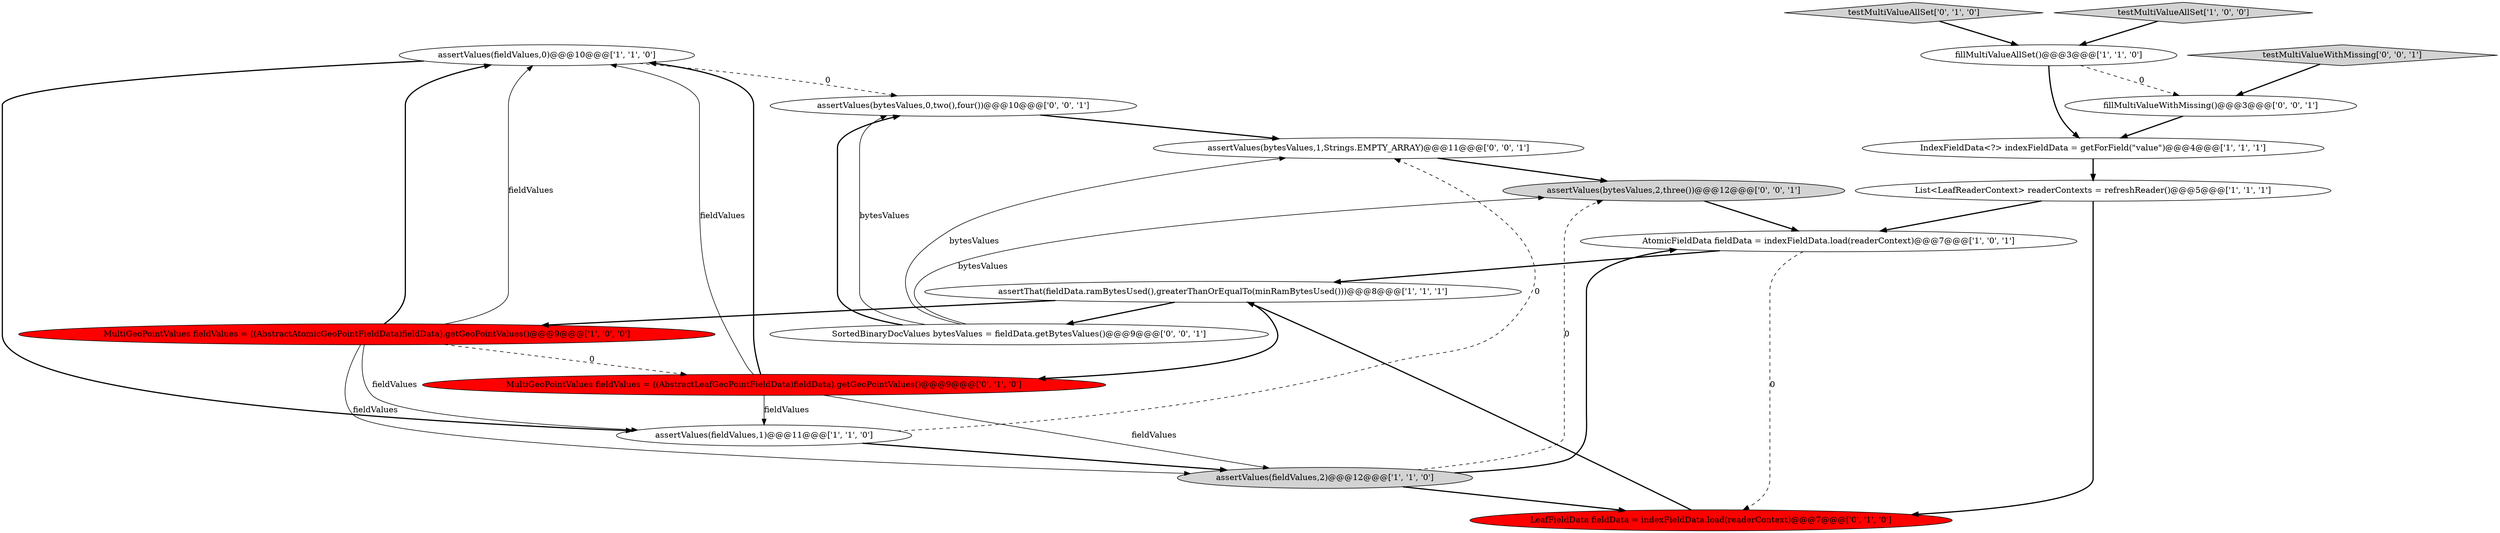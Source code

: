 digraph {
3 [style = filled, label = "assertValues(fieldValues,0)@@@10@@@['1', '1', '0']", fillcolor = white, shape = ellipse image = "AAA0AAABBB1BBB"];
10 [style = filled, label = "testMultiValueAllSet['0', '1', '0']", fillcolor = lightgray, shape = diamond image = "AAA0AAABBB2BBB"];
4 [style = filled, label = "AtomicFieldData fieldData = indexFieldData.load(readerContext)@@@7@@@['1', '0', '1']", fillcolor = white, shape = ellipse image = "AAA0AAABBB1BBB"];
12 [style = filled, label = "MultiGeoPointValues fieldValues = ((AbstractLeafGeoPointFieldData)fieldData).getGeoPointValues()@@@9@@@['0', '1', '0']", fillcolor = red, shape = ellipse image = "AAA1AAABBB2BBB"];
16 [style = filled, label = "testMultiValueWithMissing['0', '0', '1']", fillcolor = lightgray, shape = diamond image = "AAA0AAABBB3BBB"];
6 [style = filled, label = "assertThat(fieldData.ramBytesUsed(),greaterThanOrEqualTo(minRamBytesUsed()))@@@8@@@['1', '1', '1']", fillcolor = white, shape = ellipse image = "AAA0AAABBB1BBB"];
17 [style = filled, label = "SortedBinaryDocValues bytesValues = fieldData.getBytesValues()@@@9@@@['0', '0', '1']", fillcolor = white, shape = ellipse image = "AAA0AAABBB3BBB"];
2 [style = filled, label = "assertValues(fieldValues,2)@@@12@@@['1', '1', '0']", fillcolor = lightgray, shape = ellipse image = "AAA0AAABBB1BBB"];
7 [style = filled, label = "testMultiValueAllSet['1', '0', '0']", fillcolor = lightgray, shape = diamond image = "AAA0AAABBB1BBB"];
9 [style = filled, label = "List<LeafReaderContext> readerContexts = refreshReader()@@@5@@@['1', '1', '1']", fillcolor = white, shape = ellipse image = "AAA0AAABBB1BBB"];
13 [style = filled, label = "assertValues(bytesValues,1,Strings.EMPTY_ARRAY)@@@11@@@['0', '0', '1']", fillcolor = white, shape = ellipse image = "AAA0AAABBB3BBB"];
0 [style = filled, label = "MultiGeoPointValues fieldValues = ((AbstractAtomicGeoPointFieldData)fieldData).getGeoPointValues()@@@9@@@['1', '0', '0']", fillcolor = red, shape = ellipse image = "AAA1AAABBB1BBB"];
15 [style = filled, label = "assertValues(bytesValues,0,two(),four())@@@10@@@['0', '0', '1']", fillcolor = white, shape = ellipse image = "AAA0AAABBB3BBB"];
14 [style = filled, label = "fillMultiValueWithMissing()@@@3@@@['0', '0', '1']", fillcolor = white, shape = ellipse image = "AAA0AAABBB3BBB"];
5 [style = filled, label = "IndexFieldData<?> indexFieldData = getForField(\"value\")@@@4@@@['1', '1', '1']", fillcolor = white, shape = ellipse image = "AAA0AAABBB1BBB"];
1 [style = filled, label = "fillMultiValueAllSet()@@@3@@@['1', '1', '0']", fillcolor = white, shape = ellipse image = "AAA0AAABBB1BBB"];
18 [style = filled, label = "assertValues(bytesValues,2,three())@@@12@@@['0', '0', '1']", fillcolor = lightgray, shape = ellipse image = "AAA0AAABBB3BBB"];
11 [style = filled, label = "LeafFieldData fieldData = indexFieldData.load(readerContext)@@@7@@@['0', '1', '0']", fillcolor = red, shape = ellipse image = "AAA1AAABBB2BBB"];
8 [style = filled, label = "assertValues(fieldValues,1)@@@11@@@['1', '1', '0']", fillcolor = white, shape = ellipse image = "AAA0AAABBB1BBB"];
1->5 [style = bold, label=""];
0->3 [style = bold, label=""];
6->17 [style = bold, label=""];
12->8 [style = solid, label="fieldValues"];
15->13 [style = bold, label=""];
7->1 [style = bold, label=""];
9->11 [style = bold, label=""];
5->9 [style = bold, label=""];
1->14 [style = dashed, label="0"];
4->6 [style = bold, label=""];
9->4 [style = bold, label=""];
11->6 [style = bold, label=""];
17->15 [style = solid, label="bytesValues"];
6->0 [style = bold, label=""];
0->12 [style = dashed, label="0"];
0->3 [style = solid, label="fieldValues"];
12->2 [style = solid, label="fieldValues"];
2->4 [style = bold, label=""];
17->13 [style = solid, label="bytesValues"];
8->13 [style = dashed, label="0"];
18->4 [style = bold, label=""];
8->2 [style = bold, label=""];
3->8 [style = bold, label=""];
17->15 [style = bold, label=""];
0->8 [style = solid, label="fieldValues"];
2->18 [style = dashed, label="0"];
3->15 [style = dashed, label="0"];
16->14 [style = bold, label=""];
12->3 [style = solid, label="fieldValues"];
12->3 [style = bold, label=""];
17->18 [style = solid, label="bytesValues"];
4->11 [style = dashed, label="0"];
0->2 [style = solid, label="fieldValues"];
10->1 [style = bold, label=""];
2->11 [style = bold, label=""];
13->18 [style = bold, label=""];
14->5 [style = bold, label=""];
6->12 [style = bold, label=""];
}
